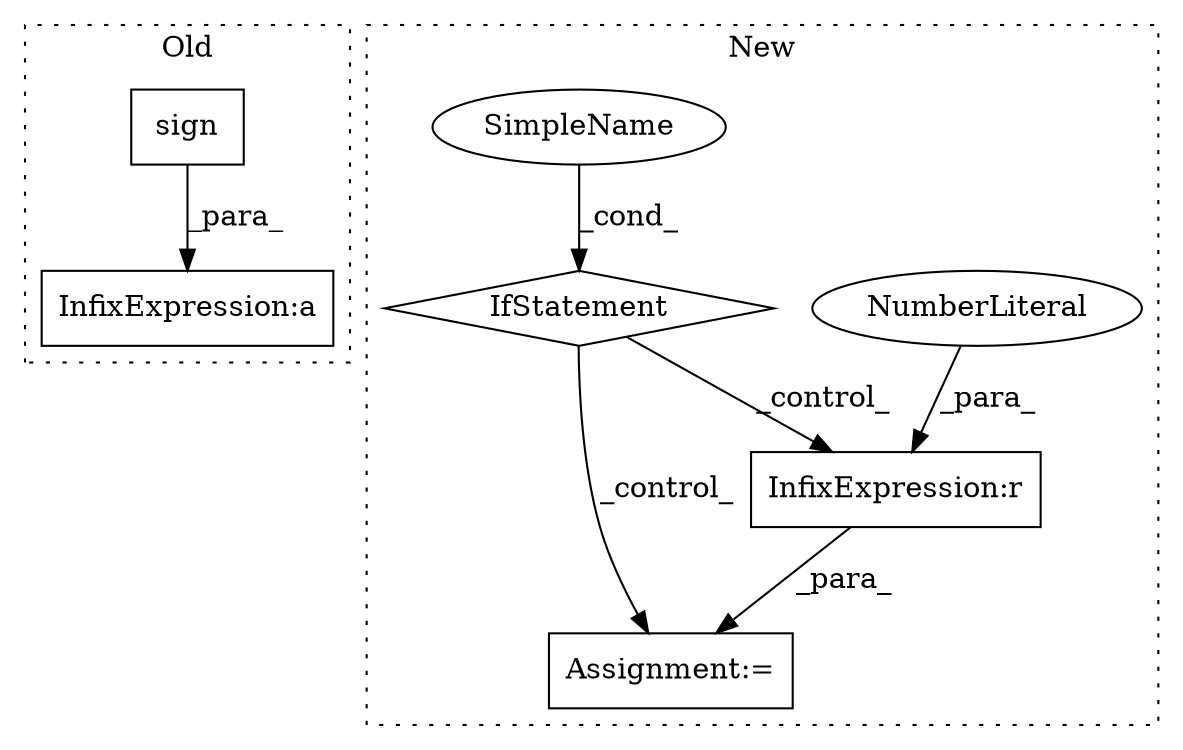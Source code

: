 digraph G {
subgraph cluster0 {
1 [label="sign" a="32" s="6552,6564" l="5,1" shape="box"];
4 [label="InfixExpression:a" a="27" s="6565" l="3" shape="box"];
label = "Old";
style="dotted";
}
subgraph cluster1 {
2 [label="IfStatement" a="25" s="7008,7014" l="4,2" shape="diamond"];
3 [label="Assignment:=" a="7" s="7072" l="1" shape="box"];
5 [label="InfixExpression:r" a="27" s="7121" l="4" shape="box"];
6 [label="NumberLiteral" a="34" s="7125" l="1" shape="ellipse"];
7 [label="SimpleName" a="42" s="7012" l="2" shape="ellipse"];
label = "New";
style="dotted";
}
1 -> 4 [label="_para_"];
2 -> 3 [label="_control_"];
2 -> 5 [label="_control_"];
5 -> 3 [label="_para_"];
6 -> 5 [label="_para_"];
7 -> 2 [label="_cond_"];
}